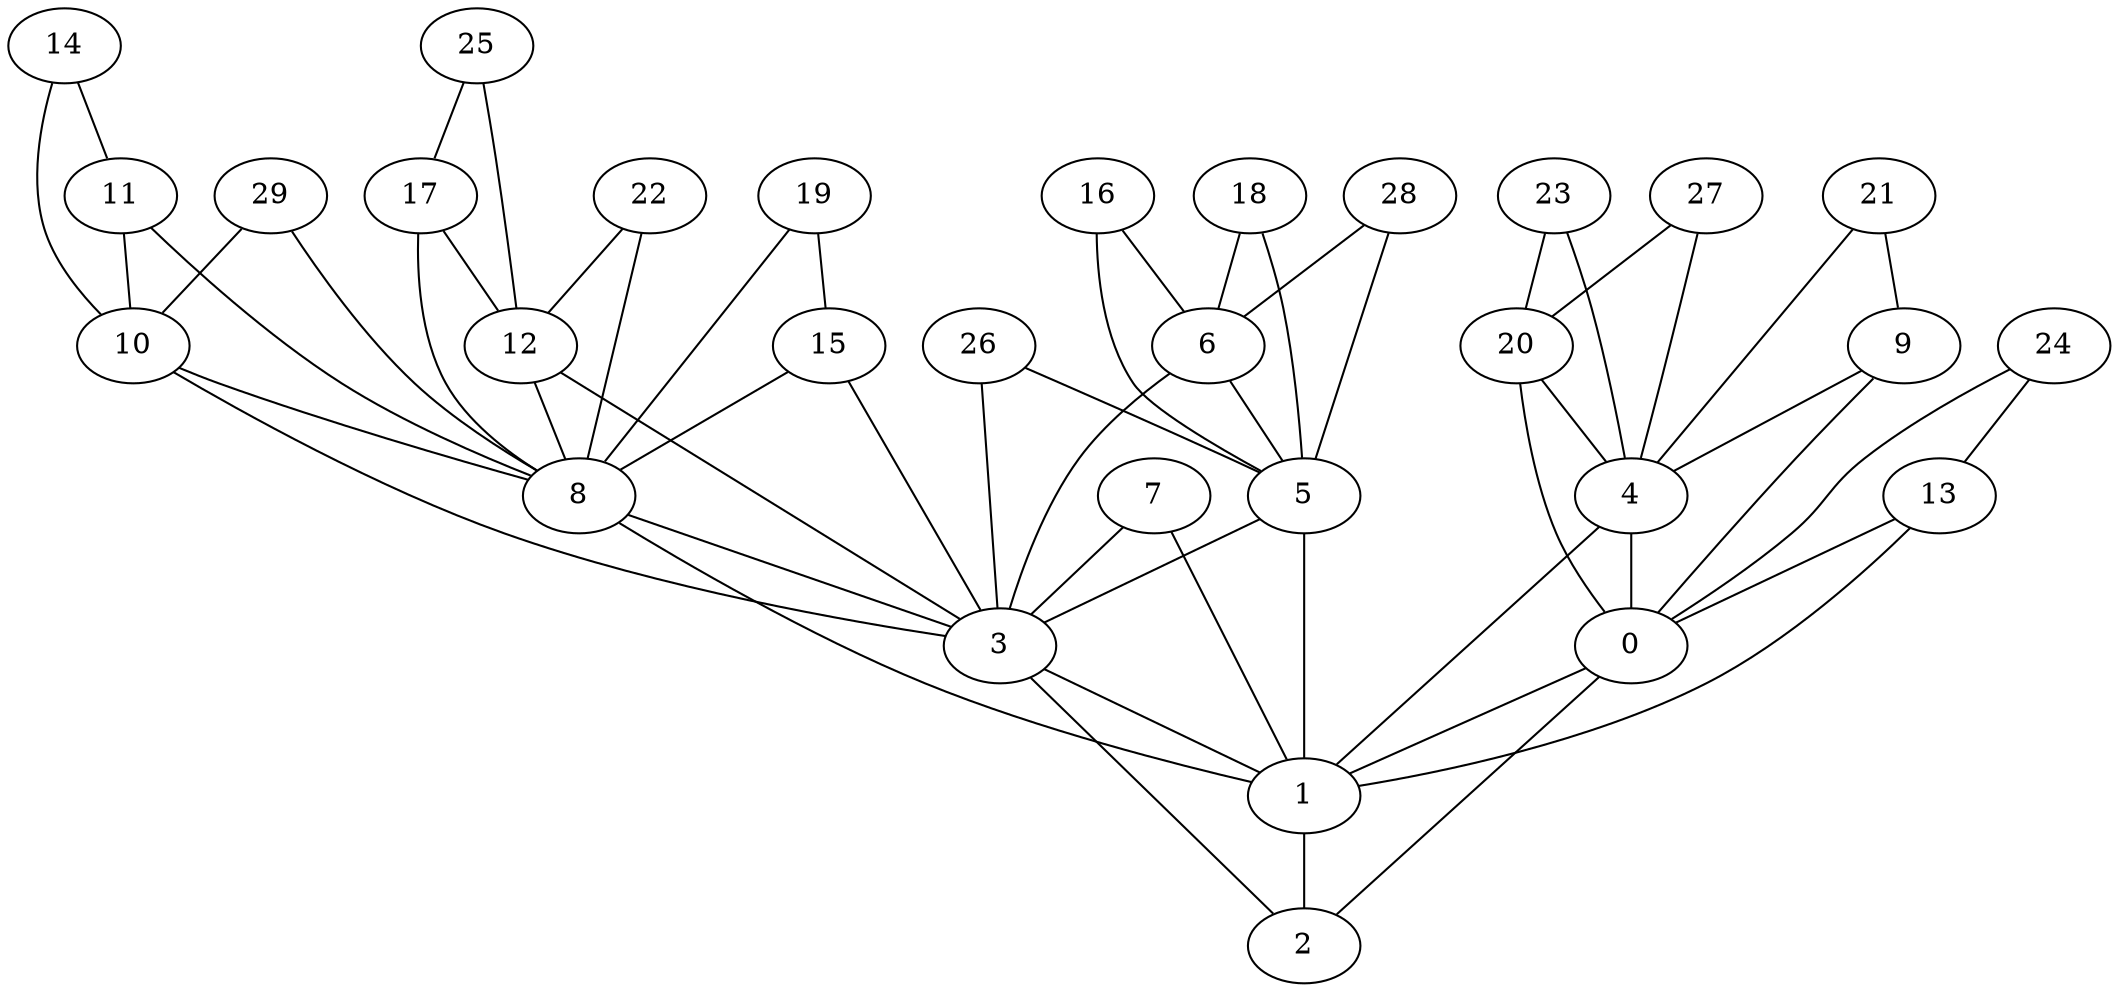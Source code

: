 graph {
	0 [label = 0]
	1 [label = 1]
	2 [label = 2]
	3 [label = 3]
	4 [label = 4]
	5 [label = 5]
	6 [label = 6]
	7 [label = 7]
	8 [label = 8]
	9 [label = 9]
	10 [label = 10]
	11 [label = 11]
	12 [label = 12]
	13 [label = 13]
	14 [label = 14]
	15 [label = 15]
	16 [label = 16]
	17 [label = 17]
	18 [label = 18]
	19 [label = 19]
	20 [label = 20]
	21 [label = 21]
	22 [label = 22]
	23 [label = 23]
	24 [label = 24]
	25 [label = 25]
	26 [label = 26]
	27 [label = 27]
	28 [label = 28]
	29 [label = 29]
	0--1;
	0--2;
	1--2;
	3--1;
	3--2;
	4--0;
	4--1;
	5--3;
	5--1;
	6--5;
	6--3;
	7--3;
	7--1;
	8--3;
	8--1;
	9--4;
	9--0;
	10--8;
	10--3;
	11--10;
	11--8;
	12--8;
	12--3;
	13--0;
	13--1;
	14--11;
	14--10;
	15--8;
	15--3;
	16--6;
	16--5;
	17--12;
	17--8;
	18--6;
	18--5;
	19--15;
	19--8;
	20--4;
	20--0;
	21--9;
	21--4;
	22--12;
	22--8;
	23--20;
	23--4;
	24--13;
	24--0;
	25--17;
	25--12;
	26--5;
	26--3;
	27--20;
	27--4;
	28--6;
	28--5;
	29--10;
	29--8;
}